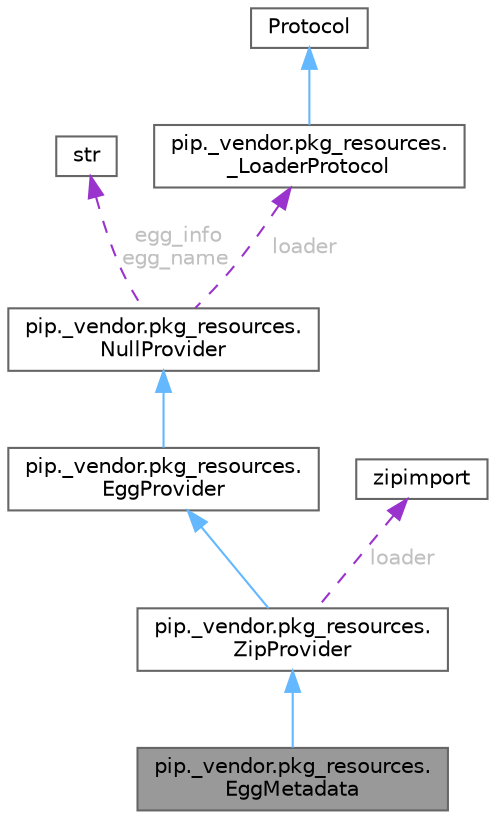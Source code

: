 digraph "pip._vendor.pkg_resources.EggMetadata"
{
 // LATEX_PDF_SIZE
  bgcolor="transparent";
  edge [fontname=Helvetica,fontsize=10,labelfontname=Helvetica,labelfontsize=10];
  node [fontname=Helvetica,fontsize=10,shape=box,height=0.2,width=0.4];
  Node1 [id="Node000001",label="pip._vendor.pkg_resources.\lEggMetadata",height=0.2,width=0.4,color="gray40", fillcolor="grey60", style="filled", fontcolor="black",tooltip=" "];
  Node2 -> Node1 [id="edge8_Node000001_Node000002",dir="back",color="steelblue1",style="solid",tooltip=" "];
  Node2 [id="Node000002",label="pip._vendor.pkg_resources.\lZipProvider",height=0.2,width=0.4,color="gray40", fillcolor="white", style="filled",URL="$classpip_1_1__vendor_1_1pkg__resources_1_1ZipProvider.html",tooltip=" "];
  Node3 -> Node2 [id="edge9_Node000002_Node000003",dir="back",color="steelblue1",style="solid",tooltip=" "];
  Node3 [id="Node000003",label="pip._vendor.pkg_resources.\lEggProvider",height=0.2,width=0.4,color="gray40", fillcolor="white", style="filled",URL="$classpip_1_1__vendor_1_1pkg__resources_1_1EggProvider.html",tooltip=" "];
  Node4 -> Node3 [id="edge10_Node000003_Node000004",dir="back",color="steelblue1",style="solid",tooltip=" "];
  Node4 [id="Node000004",label="pip._vendor.pkg_resources.\lNullProvider",height=0.2,width=0.4,color="gray40", fillcolor="white", style="filled",URL="$classpip_1_1__vendor_1_1pkg__resources_1_1NullProvider.html",tooltip=" "];
  Node5 -> Node4 [id="edge11_Node000004_Node000005",dir="back",color="darkorchid3",style="dashed",tooltip=" ",label=" egg_info\negg_name",fontcolor="grey" ];
  Node5 [id="Node000005",label="str",height=0.2,width=0.4,color="gray40", fillcolor="white", style="filled",tooltip=" "];
  Node6 -> Node4 [id="edge12_Node000004_Node000006",dir="back",color="darkorchid3",style="dashed",tooltip=" ",label=" loader",fontcolor="grey" ];
  Node6 [id="Node000006",label="pip._vendor.pkg_resources.\l_LoaderProtocol",height=0.2,width=0.4,color="gray40", fillcolor="white", style="filled",URL="$classpip_1_1__vendor_1_1pkg__resources_1_1__LoaderProtocol.html",tooltip=" "];
  Node7 -> Node6 [id="edge13_Node000006_Node000007",dir="back",color="steelblue1",style="solid",tooltip=" "];
  Node7 [id="Node000007",label="Protocol",height=0.2,width=0.4,color="gray40", fillcolor="white", style="filled",tooltip=" "];
  Node8 -> Node2 [id="edge14_Node000002_Node000008",dir="back",color="darkorchid3",style="dashed",tooltip=" ",label=" loader",fontcolor="grey" ];
  Node8 [id="Node000008",label="zipimport",height=0.2,width=0.4,color="gray40", fillcolor="white", style="filled",tooltip=" "];
}
